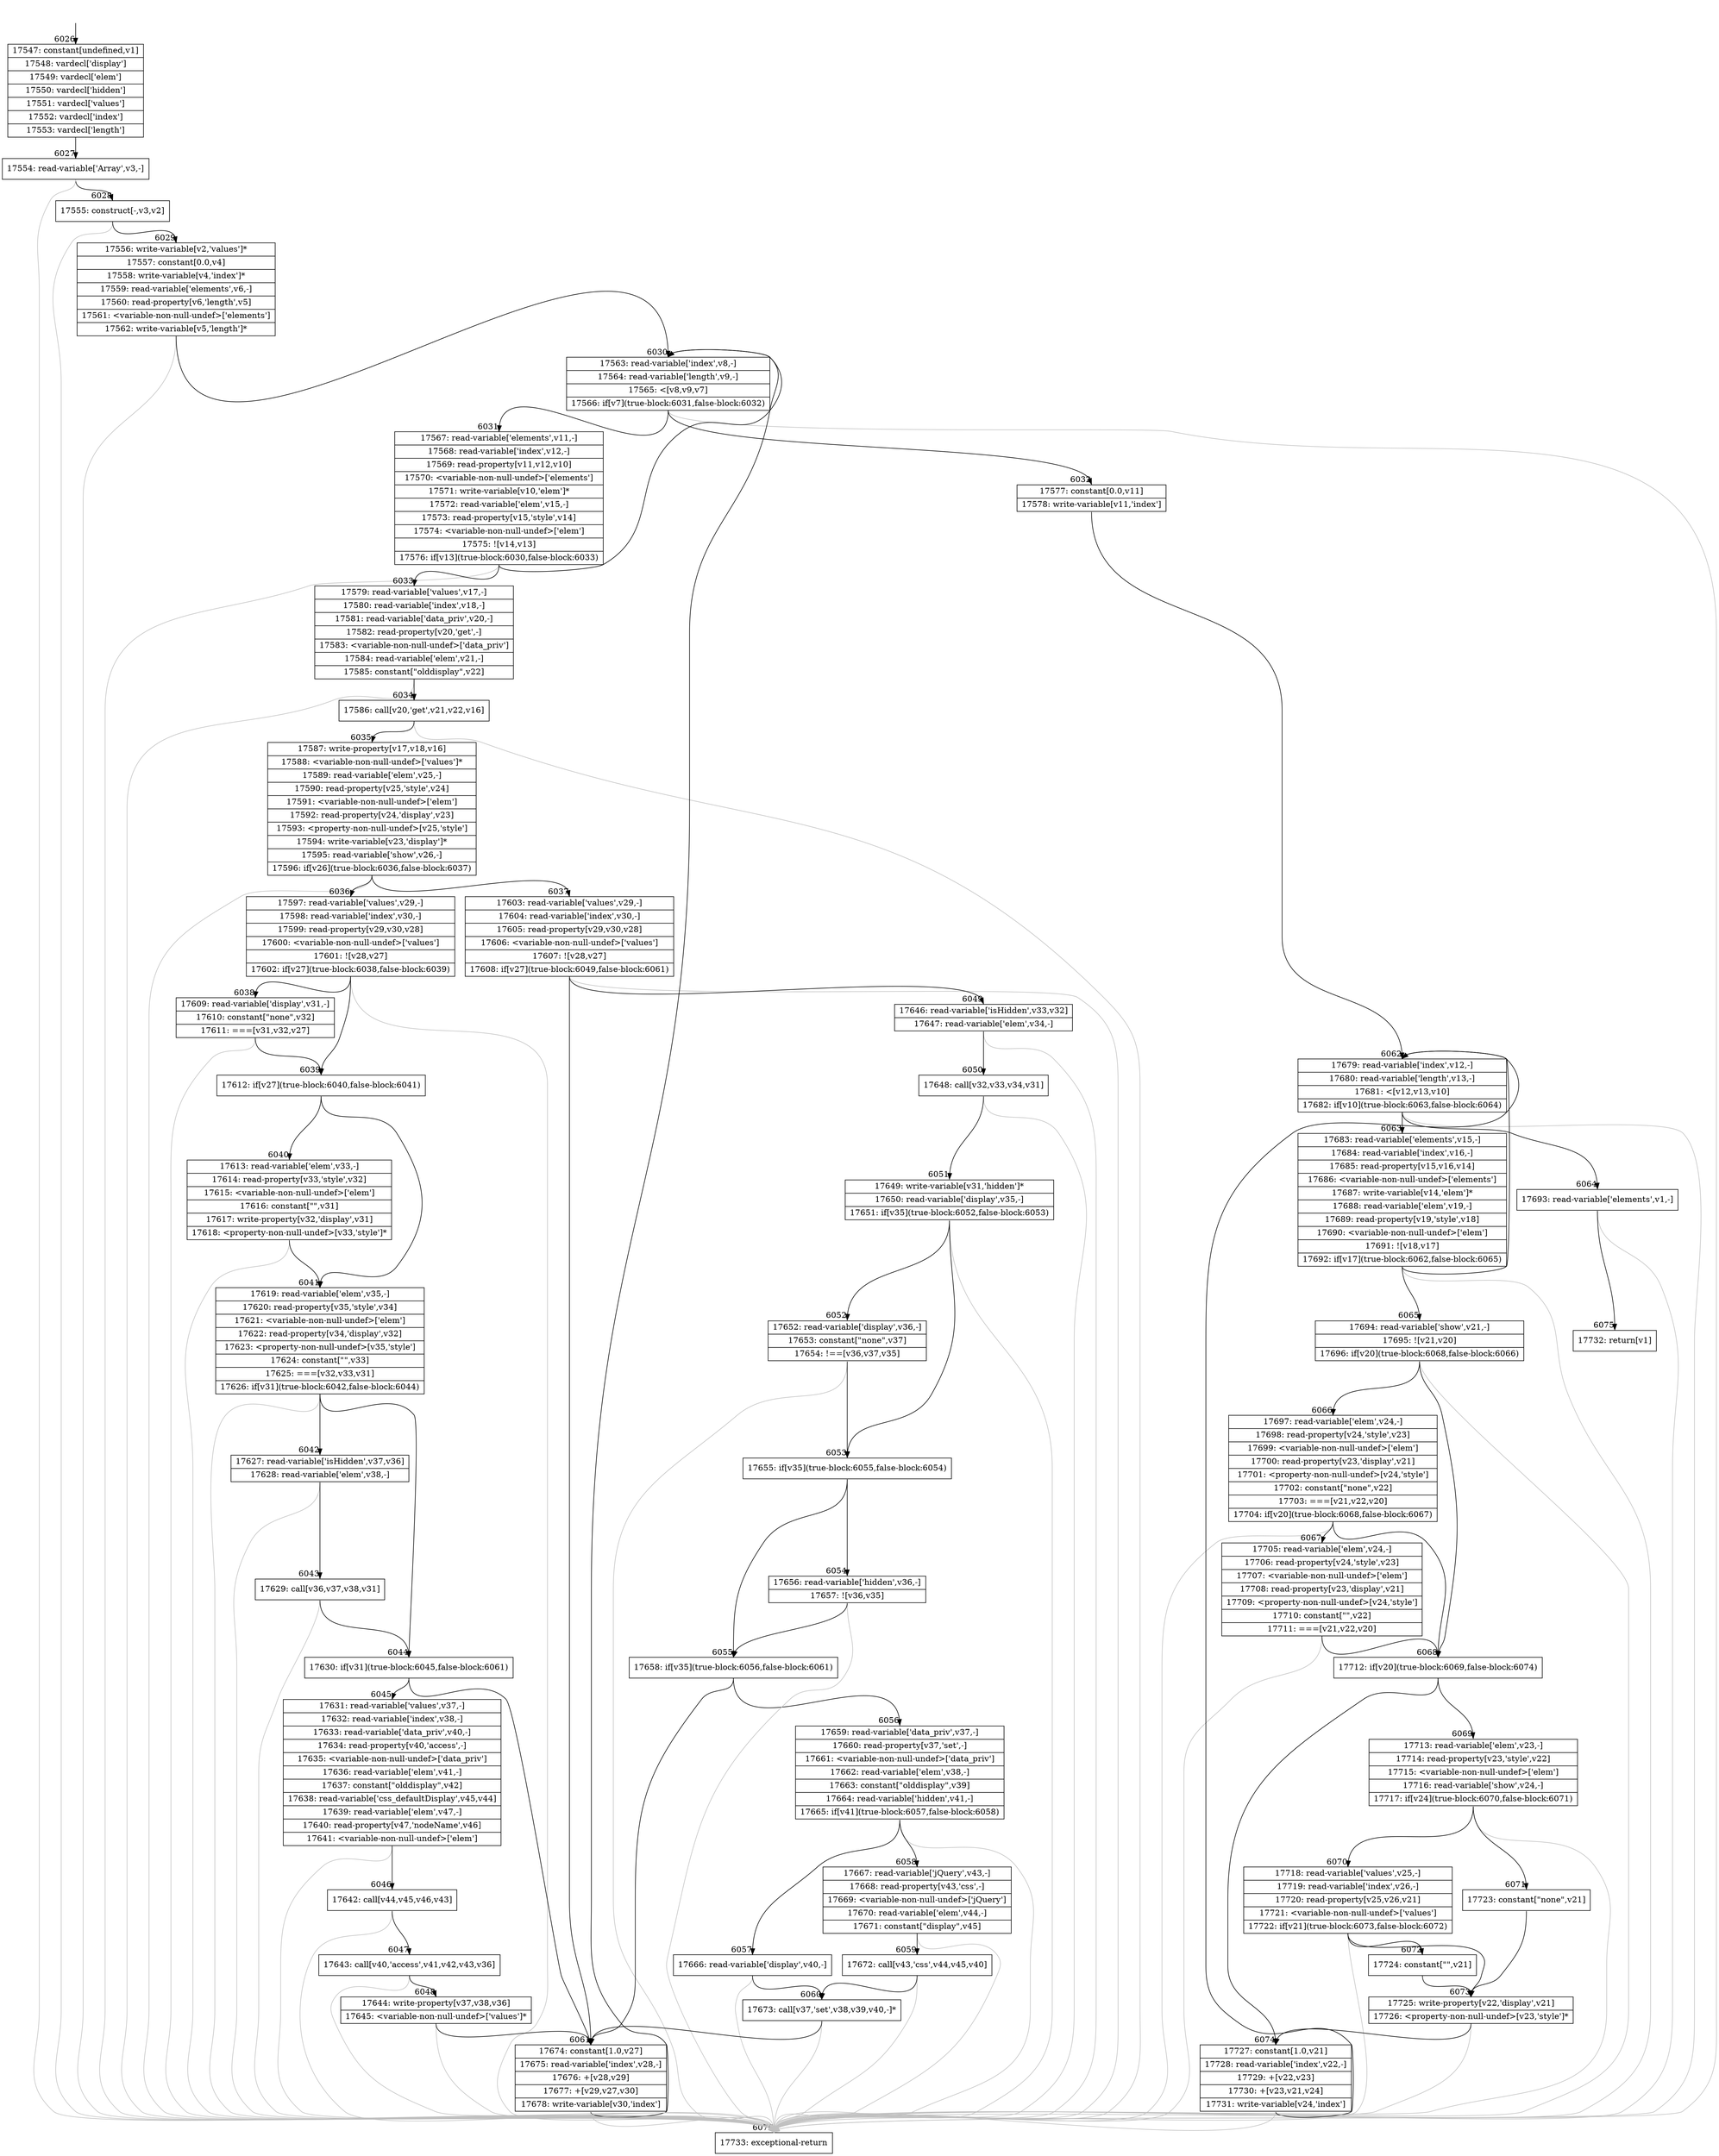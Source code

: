 digraph {
rankdir="TD"
BB_entry395[shape=none,label=""];
BB_entry395 -> BB6026 [tailport=s, headport=n, headlabel="    6026"]
BB6026 [shape=record label="{17547: constant[undefined,v1]|17548: vardecl['display']|17549: vardecl['elem']|17550: vardecl['hidden']|17551: vardecl['values']|17552: vardecl['index']|17553: vardecl['length']}" ] 
BB6026 -> BB6027 [tailport=s, headport=n, headlabel="      6027"]
BB6027 [shape=record label="{17554: read-variable['Array',v3,-]}" ] 
BB6027 -> BB6028 [tailport=s, headport=n, headlabel="      6028"]
BB6027 -> BB6076 [tailport=s, headport=n, color=gray, headlabel="      6076"]
BB6028 [shape=record label="{17555: construct[-,v3,v2]}" ] 
BB6028 -> BB6029 [tailport=s, headport=n, headlabel="      6029"]
BB6028 -> BB6076 [tailport=s, headport=n, color=gray]
BB6029 [shape=record label="{17556: write-variable[v2,'values']*|17557: constant[0.0,v4]|17558: write-variable[v4,'index']*|17559: read-variable['elements',v6,-]|17560: read-property[v6,'length',v5]|17561: \<variable-non-null-undef\>['elements']|17562: write-variable[v5,'length']*}" ] 
BB6029 -> BB6030 [tailport=s, headport=n, headlabel="      6030"]
BB6029 -> BB6076 [tailport=s, headport=n, color=gray]
BB6030 [shape=record label="{17563: read-variable['index',v8,-]|17564: read-variable['length',v9,-]|17565: \<[v8,v9,v7]|17566: if[v7](true-block:6031,false-block:6032)}" ] 
BB6030 -> BB6031 [tailport=s, headport=n, headlabel="      6031"]
BB6030 -> BB6032 [tailport=s, headport=n, headlabel="      6032"]
BB6030 -> BB6076 [tailport=s, headport=n, color=gray]
BB6031 [shape=record label="{17567: read-variable['elements',v11,-]|17568: read-variable['index',v12,-]|17569: read-property[v11,v12,v10]|17570: \<variable-non-null-undef\>['elements']|17571: write-variable[v10,'elem']*|17572: read-variable['elem',v15,-]|17573: read-property[v15,'style',v14]|17574: \<variable-non-null-undef\>['elem']|17575: ![v14,v13]|17576: if[v13](true-block:6030,false-block:6033)}" ] 
BB6031 -> BB6030 [tailport=s, headport=n]
BB6031 -> BB6033 [tailport=s, headport=n, headlabel="      6033"]
BB6031 -> BB6076 [tailport=s, headport=n, color=gray]
BB6032 [shape=record label="{17577: constant[0.0,v11]|17578: write-variable[v11,'index']}" ] 
BB6032 -> BB6062 [tailport=s, headport=n, headlabel="      6062"]
BB6033 [shape=record label="{17579: read-variable['values',v17,-]|17580: read-variable['index',v18,-]|17581: read-variable['data_priv',v20,-]|17582: read-property[v20,'get',-]|17583: \<variable-non-null-undef\>['data_priv']|17584: read-variable['elem',v21,-]|17585: constant[\"olddisplay\",v22]}" ] 
BB6033 -> BB6034 [tailport=s, headport=n, headlabel="      6034"]
BB6033 -> BB6076 [tailport=s, headport=n, color=gray]
BB6034 [shape=record label="{17586: call[v20,'get',v21,v22,v16]}" ] 
BB6034 -> BB6035 [tailport=s, headport=n, headlabel="      6035"]
BB6034 -> BB6076 [tailport=s, headport=n, color=gray]
BB6035 [shape=record label="{17587: write-property[v17,v18,v16]|17588: \<variable-non-null-undef\>['values']*|17589: read-variable['elem',v25,-]|17590: read-property[v25,'style',v24]|17591: \<variable-non-null-undef\>['elem']|17592: read-property[v24,'display',v23]|17593: \<property-non-null-undef\>[v25,'style']|17594: write-variable[v23,'display']*|17595: read-variable['show',v26,-]|17596: if[v26](true-block:6036,false-block:6037)}" ] 
BB6035 -> BB6036 [tailport=s, headport=n, headlabel="      6036"]
BB6035 -> BB6037 [tailport=s, headport=n, headlabel="      6037"]
BB6035 -> BB6076 [tailport=s, headport=n, color=gray]
BB6036 [shape=record label="{17597: read-variable['values',v29,-]|17598: read-variable['index',v30,-]|17599: read-property[v29,v30,v28]|17600: \<variable-non-null-undef\>['values']|17601: ![v28,v27]|17602: if[v27](true-block:6038,false-block:6039)}" ] 
BB6036 -> BB6039 [tailport=s, headport=n, headlabel="      6039"]
BB6036 -> BB6038 [tailport=s, headport=n, headlabel="      6038"]
BB6036 -> BB6076 [tailport=s, headport=n, color=gray]
BB6037 [shape=record label="{17603: read-variable['values',v29,-]|17604: read-variable['index',v30,-]|17605: read-property[v29,v30,v28]|17606: \<variable-non-null-undef\>['values']|17607: ![v28,v27]|17608: if[v27](true-block:6049,false-block:6061)}" ] 
BB6037 -> BB6049 [tailport=s, headport=n, headlabel="      6049"]
BB6037 -> BB6061 [tailport=s, headport=n, headlabel="      6061"]
BB6037 -> BB6076 [tailport=s, headport=n, color=gray]
BB6038 [shape=record label="{17609: read-variable['display',v31,-]|17610: constant[\"none\",v32]|17611: ===[v31,v32,v27]}" ] 
BB6038 -> BB6039 [tailport=s, headport=n]
BB6038 -> BB6076 [tailport=s, headport=n, color=gray]
BB6039 [shape=record label="{17612: if[v27](true-block:6040,false-block:6041)}" ] 
BB6039 -> BB6040 [tailport=s, headport=n, headlabel="      6040"]
BB6039 -> BB6041 [tailport=s, headport=n, headlabel="      6041"]
BB6040 [shape=record label="{17613: read-variable['elem',v33,-]|17614: read-property[v33,'style',v32]|17615: \<variable-non-null-undef\>['elem']|17616: constant[\"\",v31]|17617: write-property[v32,'display',v31]|17618: \<property-non-null-undef\>[v33,'style']*}" ] 
BB6040 -> BB6041 [tailport=s, headport=n]
BB6040 -> BB6076 [tailport=s, headport=n, color=gray]
BB6041 [shape=record label="{17619: read-variable['elem',v35,-]|17620: read-property[v35,'style',v34]|17621: \<variable-non-null-undef\>['elem']|17622: read-property[v34,'display',v32]|17623: \<property-non-null-undef\>[v35,'style']|17624: constant[\"\",v33]|17625: ===[v32,v33,v31]|17626: if[v31](true-block:6042,false-block:6044)}" ] 
BB6041 -> BB6044 [tailport=s, headport=n, headlabel="      6044"]
BB6041 -> BB6042 [tailport=s, headport=n, headlabel="      6042"]
BB6041 -> BB6076 [tailport=s, headport=n, color=gray]
BB6042 [shape=record label="{17627: read-variable['isHidden',v37,v36]|17628: read-variable['elem',v38,-]}" ] 
BB6042 -> BB6043 [tailport=s, headport=n, headlabel="      6043"]
BB6042 -> BB6076 [tailport=s, headport=n, color=gray]
BB6043 [shape=record label="{17629: call[v36,v37,v38,v31]}" ] 
BB6043 -> BB6044 [tailport=s, headport=n]
BB6043 -> BB6076 [tailport=s, headport=n, color=gray]
BB6044 [shape=record label="{17630: if[v31](true-block:6045,false-block:6061)}" ] 
BB6044 -> BB6045 [tailport=s, headport=n, headlabel="      6045"]
BB6044 -> BB6061 [tailport=s, headport=n]
BB6045 [shape=record label="{17631: read-variable['values',v37,-]|17632: read-variable['index',v38,-]|17633: read-variable['data_priv',v40,-]|17634: read-property[v40,'access',-]|17635: \<variable-non-null-undef\>['data_priv']|17636: read-variable['elem',v41,-]|17637: constant[\"olddisplay\",v42]|17638: read-variable['css_defaultDisplay',v45,v44]|17639: read-variable['elem',v47,-]|17640: read-property[v47,'nodeName',v46]|17641: \<variable-non-null-undef\>['elem']}" ] 
BB6045 -> BB6046 [tailport=s, headport=n, headlabel="      6046"]
BB6045 -> BB6076 [tailport=s, headport=n, color=gray]
BB6046 [shape=record label="{17642: call[v44,v45,v46,v43]}" ] 
BB6046 -> BB6047 [tailport=s, headport=n, headlabel="      6047"]
BB6046 -> BB6076 [tailport=s, headport=n, color=gray]
BB6047 [shape=record label="{17643: call[v40,'access',v41,v42,v43,v36]}" ] 
BB6047 -> BB6048 [tailport=s, headport=n, headlabel="      6048"]
BB6047 -> BB6076 [tailport=s, headport=n, color=gray]
BB6048 [shape=record label="{17644: write-property[v37,v38,v36]|17645: \<variable-non-null-undef\>['values']*}" ] 
BB6048 -> BB6061 [tailport=s, headport=n]
BB6048 -> BB6076 [tailport=s, headport=n, color=gray]
BB6049 [shape=record label="{17646: read-variable['isHidden',v33,v32]|17647: read-variable['elem',v34,-]}" ] 
BB6049 -> BB6050 [tailport=s, headport=n, headlabel="      6050"]
BB6049 -> BB6076 [tailport=s, headport=n, color=gray]
BB6050 [shape=record label="{17648: call[v32,v33,v34,v31]}" ] 
BB6050 -> BB6051 [tailport=s, headport=n, headlabel="      6051"]
BB6050 -> BB6076 [tailport=s, headport=n, color=gray]
BB6051 [shape=record label="{17649: write-variable[v31,'hidden']*|17650: read-variable['display',v35,-]|17651: if[v35](true-block:6052,false-block:6053)}" ] 
BB6051 -> BB6053 [tailport=s, headport=n, headlabel="      6053"]
BB6051 -> BB6052 [tailport=s, headport=n, headlabel="      6052"]
BB6051 -> BB6076 [tailport=s, headport=n, color=gray]
BB6052 [shape=record label="{17652: read-variable['display',v36,-]|17653: constant[\"none\",v37]|17654: !==[v36,v37,v35]}" ] 
BB6052 -> BB6053 [tailport=s, headport=n]
BB6052 -> BB6076 [tailport=s, headport=n, color=gray]
BB6053 [shape=record label="{17655: if[v35](true-block:6055,false-block:6054)}" ] 
BB6053 -> BB6055 [tailport=s, headport=n, headlabel="      6055"]
BB6053 -> BB6054 [tailport=s, headport=n, headlabel="      6054"]
BB6054 [shape=record label="{17656: read-variable['hidden',v36,-]|17657: ![v36,v35]}" ] 
BB6054 -> BB6055 [tailport=s, headport=n]
BB6054 -> BB6076 [tailport=s, headport=n, color=gray]
BB6055 [shape=record label="{17658: if[v35](true-block:6056,false-block:6061)}" ] 
BB6055 -> BB6056 [tailport=s, headport=n, headlabel="      6056"]
BB6055 -> BB6061 [tailport=s, headport=n]
BB6056 [shape=record label="{17659: read-variable['data_priv',v37,-]|17660: read-property[v37,'set',-]|17661: \<variable-non-null-undef\>['data_priv']|17662: read-variable['elem',v38,-]|17663: constant[\"olddisplay\",v39]|17664: read-variable['hidden',v41,-]|17665: if[v41](true-block:6057,false-block:6058)}" ] 
BB6056 -> BB6057 [tailport=s, headport=n, headlabel="      6057"]
BB6056 -> BB6058 [tailport=s, headport=n, headlabel="      6058"]
BB6056 -> BB6076 [tailport=s, headport=n, color=gray]
BB6057 [shape=record label="{17666: read-variable['display',v40,-]}" ] 
BB6057 -> BB6060 [tailport=s, headport=n, headlabel="      6060"]
BB6057 -> BB6076 [tailport=s, headport=n, color=gray]
BB6058 [shape=record label="{17667: read-variable['jQuery',v43,-]|17668: read-property[v43,'css',-]|17669: \<variable-non-null-undef\>['jQuery']|17670: read-variable['elem',v44,-]|17671: constant[\"display\",v45]}" ] 
BB6058 -> BB6059 [tailport=s, headport=n, headlabel="      6059"]
BB6058 -> BB6076 [tailport=s, headport=n, color=gray]
BB6059 [shape=record label="{17672: call[v43,'css',v44,v45,v40]}" ] 
BB6059 -> BB6060 [tailport=s, headport=n]
BB6059 -> BB6076 [tailport=s, headport=n, color=gray]
BB6060 [shape=record label="{17673: call[v37,'set',v38,v39,v40,-]*}" ] 
BB6060 -> BB6061 [tailport=s, headport=n]
BB6060 -> BB6076 [tailport=s, headport=n, color=gray]
BB6061 [shape=record label="{17674: constant[1.0,v27]|17675: read-variable['index',v28,-]|17676: +[v28,v29]|17677: +[v29,v27,v30]|17678: write-variable[v30,'index']}" ] 
BB6061 -> BB6030 [tailport=s, headport=n]
BB6061 -> BB6076 [tailport=s, headport=n, color=gray]
BB6062 [shape=record label="{17679: read-variable['index',v12,-]|17680: read-variable['length',v13,-]|17681: \<[v12,v13,v10]|17682: if[v10](true-block:6063,false-block:6064)}" ] 
BB6062 -> BB6063 [tailport=s, headport=n, headlabel="      6063"]
BB6062 -> BB6064 [tailport=s, headport=n, headlabel="      6064"]
BB6062 -> BB6076 [tailport=s, headport=n, color=gray]
BB6063 [shape=record label="{17683: read-variable['elements',v15,-]|17684: read-variable['index',v16,-]|17685: read-property[v15,v16,v14]|17686: \<variable-non-null-undef\>['elements']|17687: write-variable[v14,'elem']*|17688: read-variable['elem',v19,-]|17689: read-property[v19,'style',v18]|17690: \<variable-non-null-undef\>['elem']|17691: ![v18,v17]|17692: if[v17](true-block:6062,false-block:6065)}" ] 
BB6063 -> BB6062 [tailport=s, headport=n]
BB6063 -> BB6065 [tailport=s, headport=n, headlabel="      6065"]
BB6063 -> BB6076 [tailport=s, headport=n, color=gray]
BB6064 [shape=record label="{17693: read-variable['elements',v1,-]}" ] 
BB6064 -> BB6075 [tailport=s, headport=n, headlabel="      6075"]
BB6064 -> BB6076 [tailport=s, headport=n, color=gray]
BB6065 [shape=record label="{17694: read-variable['show',v21,-]|17695: ![v21,v20]|17696: if[v20](true-block:6068,false-block:6066)}" ] 
BB6065 -> BB6068 [tailport=s, headport=n, headlabel="      6068"]
BB6065 -> BB6066 [tailport=s, headport=n, headlabel="      6066"]
BB6065 -> BB6076 [tailport=s, headport=n, color=gray]
BB6066 [shape=record label="{17697: read-variable['elem',v24,-]|17698: read-property[v24,'style',v23]|17699: \<variable-non-null-undef\>['elem']|17700: read-property[v23,'display',v21]|17701: \<property-non-null-undef\>[v24,'style']|17702: constant[\"none\",v22]|17703: ===[v21,v22,v20]|17704: if[v20](true-block:6068,false-block:6067)}" ] 
BB6066 -> BB6068 [tailport=s, headport=n]
BB6066 -> BB6067 [tailport=s, headport=n, headlabel="      6067"]
BB6066 -> BB6076 [tailport=s, headport=n, color=gray]
BB6067 [shape=record label="{17705: read-variable['elem',v24,-]|17706: read-property[v24,'style',v23]|17707: \<variable-non-null-undef\>['elem']|17708: read-property[v23,'display',v21]|17709: \<property-non-null-undef\>[v24,'style']|17710: constant[\"\",v22]|17711: ===[v21,v22,v20]}" ] 
BB6067 -> BB6068 [tailport=s, headport=n]
BB6067 -> BB6076 [tailport=s, headport=n, color=gray]
BB6068 [shape=record label="{17712: if[v20](true-block:6069,false-block:6074)}" ] 
BB6068 -> BB6069 [tailport=s, headport=n, headlabel="      6069"]
BB6068 -> BB6074 [tailport=s, headport=n, headlabel="      6074"]
BB6069 [shape=record label="{17713: read-variable['elem',v23,-]|17714: read-property[v23,'style',v22]|17715: \<variable-non-null-undef\>['elem']|17716: read-variable['show',v24,-]|17717: if[v24](true-block:6070,false-block:6071)}" ] 
BB6069 -> BB6070 [tailport=s, headport=n, headlabel="      6070"]
BB6069 -> BB6071 [tailport=s, headport=n, headlabel="      6071"]
BB6069 -> BB6076 [tailport=s, headport=n, color=gray]
BB6070 [shape=record label="{17718: read-variable['values',v25,-]|17719: read-variable['index',v26,-]|17720: read-property[v25,v26,v21]|17721: \<variable-non-null-undef\>['values']|17722: if[v21](true-block:6073,false-block:6072)}" ] 
BB6070 -> BB6073 [tailport=s, headport=n, headlabel="      6073"]
BB6070 -> BB6072 [tailport=s, headport=n, headlabel="      6072"]
BB6070 -> BB6076 [tailport=s, headport=n, color=gray]
BB6071 [shape=record label="{17723: constant[\"none\",v21]}" ] 
BB6071 -> BB6073 [tailport=s, headport=n]
BB6072 [shape=record label="{17724: constant[\"\",v21]}" ] 
BB6072 -> BB6073 [tailport=s, headport=n]
BB6073 [shape=record label="{17725: write-property[v22,'display',v21]|17726: \<property-non-null-undef\>[v23,'style']*}" ] 
BB6073 -> BB6074 [tailport=s, headport=n]
BB6073 -> BB6076 [tailport=s, headport=n, color=gray]
BB6074 [shape=record label="{17727: constant[1.0,v21]|17728: read-variable['index',v22,-]|17729: +[v22,v23]|17730: +[v23,v21,v24]|17731: write-variable[v24,'index']}" ] 
BB6074 -> BB6062 [tailport=s, headport=n]
BB6074 -> BB6076 [tailport=s, headport=n, color=gray]
BB6075 [shape=record label="{17732: return[v1]}" ] 
BB6076 [shape=record label="{17733: exceptional-return}" ] 
}
